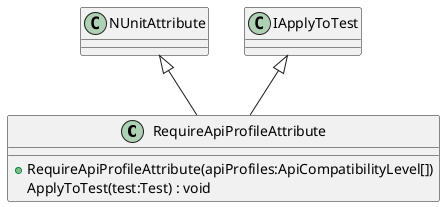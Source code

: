 @startuml
class RequireApiProfileAttribute {
    + RequireApiProfileAttribute(apiProfiles:ApiCompatibilityLevel[])
    ApplyToTest(test:Test) : void
}
NUnitAttribute <|-- RequireApiProfileAttribute
IApplyToTest <|-- RequireApiProfileAttribute
@enduml
